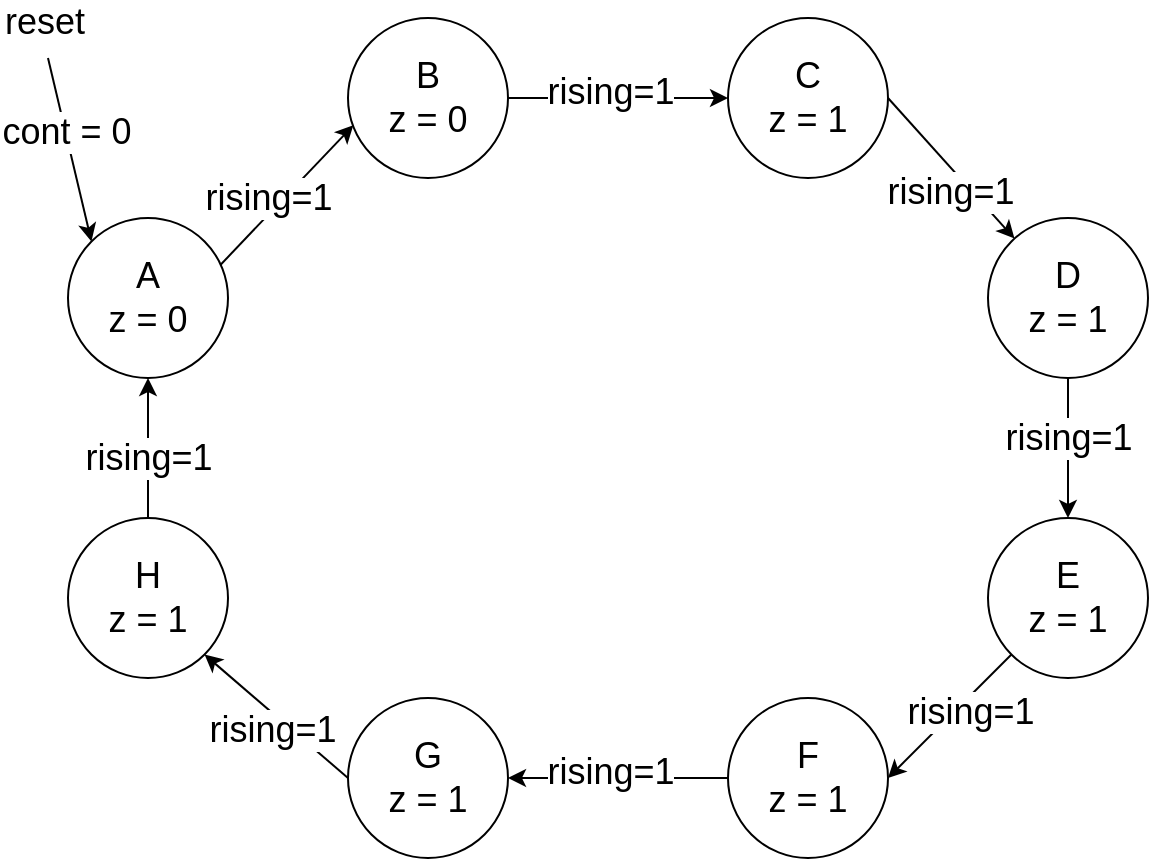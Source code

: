 <mxfile>
    <diagram id="UcV7zBs-6g5sqdMf0W3B" name="Page-1">
        <mxGraphModel dx="761" dy="523" grid="1" gridSize="10" guides="1" tooltips="1" connect="1" arrows="1" fold="1" page="1" pageScale="1" pageWidth="850" pageHeight="1100" math="0" shadow="0">
            <root>
                <mxCell id="0"/>
                <mxCell id="1" parent="0"/>
                <mxCell id="4" style="edgeStyle=none;html=1;entryX=0.033;entryY=0.671;entryDx=0;entryDy=0;entryPerimeter=0;" parent="1" target="29" edge="1">
                    <mxGeometry relative="1" as="geometry">
                        <mxPoint x="190" y="220" as="sourcePoint"/>
                        <mxPoint x="260" y="140" as="targetPoint"/>
                    </mxGeometry>
                </mxCell>
                <mxCell id="6" value="rising=1" style="edgeLabel;html=1;align=center;verticalAlign=middle;resizable=0;points=[];fontSize=18;" parent="4" vertex="1" connectable="0">
                    <mxGeometry x="-0.343" y="-3" relative="1" as="geometry">
                        <mxPoint x="4" y="-17" as="offset"/>
                    </mxGeometry>
                </mxCell>
                <mxCell id="2" value="&lt;font style=&quot;font-size: 18px&quot;&gt;A&lt;br&gt;z = 0&lt;/font&gt;" style="ellipse;whiteSpace=wrap;html=1;aspect=fixed;" parent="1" vertex="1">
                    <mxGeometry x="120" y="190" width="80" height="80" as="geometry"/>
                </mxCell>
                <mxCell id="11" value="" style="endArrow=classic;html=1;fontSize=18;entryX=0;entryY=0;entryDx=0;entryDy=0;" parent="1" edge="1" target="2">
                    <mxGeometry width="50" height="50" relative="1" as="geometry">
                        <mxPoint x="110" y="110" as="sourcePoint"/>
                        <mxPoint x="150" y="190" as="targetPoint"/>
                    </mxGeometry>
                </mxCell>
                <mxCell id="13" value="cont = 0" style="edgeLabel;html=1;align=center;verticalAlign=middle;resizable=0;points=[];fontSize=18;" parent="11" vertex="1" connectable="0">
                    <mxGeometry x="-0.204" y="-1" relative="1" as="geometry">
                        <mxPoint x="1" as="offset"/>
                    </mxGeometry>
                </mxCell>
                <mxCell id="12" value="reset" style="edgeLabel;html=1;align=center;verticalAlign=middle;resizable=0;points=[];fontSize=18;" parent="1" vertex="1" connectable="0">
                    <mxGeometry x="100.001" y="99.996" as="geometry">
                        <mxPoint x="8" y="-8" as="offset"/>
                    </mxGeometry>
                </mxCell>
                <mxCell id="31" style="edgeStyle=none;html=1;exitX=1;exitY=0.5;exitDx=0;exitDy=0;entryX=0;entryY=0.5;entryDx=0;entryDy=0;" edge="1" parent="1" source="29" target="30">
                    <mxGeometry relative="1" as="geometry"/>
                </mxCell>
                <mxCell id="29" value="&lt;font style=&quot;font-size: 18px&quot;&gt;B&lt;br&gt;z = 0&lt;/font&gt;" style="ellipse;whiteSpace=wrap;html=1;aspect=fixed;" vertex="1" parent="1">
                    <mxGeometry x="260" y="90" width="80" height="80" as="geometry"/>
                </mxCell>
                <mxCell id="35" style="edgeStyle=none;html=1;exitX=1;exitY=0.5;exitDx=0;exitDy=0;" edge="1" parent="1" source="30" target="34">
                    <mxGeometry relative="1" as="geometry"/>
                </mxCell>
                <mxCell id="30" value="&lt;font style=&quot;font-size: 18px&quot;&gt;C&lt;br&gt;z = 1&lt;/font&gt;" style="ellipse;whiteSpace=wrap;html=1;aspect=fixed;" vertex="1" parent="1">
                    <mxGeometry x="450" y="90" width="80" height="80" as="geometry"/>
                </mxCell>
                <mxCell id="32" value="rising=1" style="edgeLabel;html=1;align=center;verticalAlign=middle;resizable=0;points=[];fontSize=18;" vertex="1" connectable="0" parent="1">
                    <mxGeometry x="389.996" y="130.001" as="geometry">
                        <mxPoint x="1" y="-3" as="offset"/>
                    </mxGeometry>
                </mxCell>
                <mxCell id="51" style="edgeStyle=none;html=1;exitX=0.5;exitY=1;exitDx=0;exitDy=0;entryX=0.5;entryY=0;entryDx=0;entryDy=0;startArrow=none;startFill=0;endArrow=classic;endFill=1;" edge="1" parent="1" source="34" target="49">
                    <mxGeometry relative="1" as="geometry"/>
                </mxCell>
                <mxCell id="34" value="&lt;font style=&quot;font-size: 18px&quot;&gt;D&lt;br&gt;z = 1&lt;/font&gt;" style="ellipse;whiteSpace=wrap;html=1;aspect=fixed;" vertex="1" parent="1">
                    <mxGeometry x="580" y="190" width="80" height="80" as="geometry"/>
                </mxCell>
                <mxCell id="36" value="rising=1" style="edgeLabel;html=1;align=center;verticalAlign=middle;resizable=0;points=[];fontSize=18;" vertex="1" connectable="0" parent="1">
                    <mxGeometry x="559.996" y="180.001" as="geometry">
                        <mxPoint x="1" y="-3" as="offset"/>
                    </mxGeometry>
                </mxCell>
                <mxCell id="38" style="edgeStyle=none;html=1;entryX=0;entryY=0.5;entryDx=0;entryDy=0;endArrow=none;endFill=0;startArrow=classic;startFill=1;exitX=1;exitY=1;exitDx=0;exitDy=0;" edge="1" parent="1" target="45" source="40">
                    <mxGeometry relative="1" as="geometry">
                        <mxPoint x="200" y="400" as="sourcePoint"/>
                        <mxPoint x="260" y="310" as="targetPoint"/>
                    </mxGeometry>
                </mxCell>
                <mxCell id="39" value="rising=1" style="edgeLabel;html=1;align=center;verticalAlign=middle;resizable=0;points=[];fontSize=18;" vertex="1" connectable="0" parent="38">
                    <mxGeometry x="-0.343" y="-3" relative="1" as="geometry">
                        <mxPoint x="12" y="15" as="offset"/>
                    </mxGeometry>
                </mxCell>
                <mxCell id="52" style="edgeStyle=none;html=1;exitX=0.5;exitY=0;exitDx=0;exitDy=0;entryX=0.5;entryY=1;entryDx=0;entryDy=0;startArrow=none;startFill=0;endArrow=classic;endFill=1;" edge="1" parent="1" source="40" target="2">
                    <mxGeometry relative="1" as="geometry"/>
                </mxCell>
                <mxCell id="40" value="&lt;font style=&quot;font-size: 18px&quot;&gt;H&lt;br&gt;z = 1&lt;/font&gt;" style="ellipse;whiteSpace=wrap;html=1;aspect=fixed;" vertex="1" parent="1">
                    <mxGeometry x="120" y="340" width="80" height="80" as="geometry"/>
                </mxCell>
                <mxCell id="44" style="edgeStyle=none;html=1;exitX=1;exitY=0.5;exitDx=0;exitDy=0;entryX=0;entryY=0.5;entryDx=0;entryDy=0;endArrow=none;endFill=0;startArrow=classic;startFill=1;" edge="1" parent="1" source="45" target="47">
                    <mxGeometry relative="1" as="geometry"/>
                </mxCell>
                <mxCell id="45" value="&lt;font style=&quot;font-size: 18px&quot;&gt;G&lt;br&gt;z = 1&lt;/font&gt;" style="ellipse;whiteSpace=wrap;html=1;aspect=fixed;" vertex="1" parent="1">
                    <mxGeometry x="260" y="430" width="80" height="80" as="geometry"/>
                </mxCell>
                <mxCell id="46" style="edgeStyle=none;html=1;exitX=1;exitY=0.5;exitDx=0;exitDy=0;endArrow=none;endFill=0;startArrow=classic;startFill=1;" edge="1" parent="1" source="47" target="49">
                    <mxGeometry relative="1" as="geometry"/>
                </mxCell>
                <mxCell id="47" value="&lt;font style=&quot;font-size: 18px&quot;&gt;F&lt;br&gt;z = 1&lt;/font&gt;" style="ellipse;whiteSpace=wrap;html=1;aspect=fixed;" vertex="1" parent="1">
                    <mxGeometry x="450" y="430" width="80" height="80" as="geometry"/>
                </mxCell>
                <mxCell id="48" value="rising=1" style="edgeLabel;html=1;align=center;verticalAlign=middle;resizable=0;points=[];fontSize=18;" vertex="1" connectable="0" parent="1">
                    <mxGeometry x="389.996" y="470.001" as="geometry">
                        <mxPoint x="1" y="-3" as="offset"/>
                    </mxGeometry>
                </mxCell>
                <mxCell id="49" value="&lt;font style=&quot;font-size: 18px&quot;&gt;E&lt;br&gt;z = 1&lt;/font&gt;" style="ellipse;whiteSpace=wrap;html=1;aspect=fixed;" vertex="1" parent="1">
                    <mxGeometry x="580" y="340" width="80" height="80" as="geometry"/>
                </mxCell>
                <mxCell id="50" value="rising=1" style="edgeLabel;html=1;align=center;verticalAlign=middle;resizable=0;points=[];fontSize=18;" vertex="1" connectable="0" parent="1">
                    <mxGeometry x="569.996" y="440.001" as="geometry">
                        <mxPoint x="1" y="-3" as="offset"/>
                    </mxGeometry>
                </mxCell>
                <mxCell id="53" value="rising=1" style="edgeLabel;html=1;align=center;verticalAlign=middle;resizable=0;points=[];fontSize=18;" vertex="1" connectable="0" parent="1">
                    <mxGeometry x="159.998" y="310.0" as="geometry"/>
                </mxCell>
                <mxCell id="54" value="rising=1" style="edgeLabel;html=1;align=center;verticalAlign=middle;resizable=0;points=[];fontSize=18;" vertex="1" connectable="0" parent="1">
                    <mxGeometry x="619.998" y="300.0" as="geometry"/>
                </mxCell>
            </root>
        </mxGraphModel>
    </diagram>
</mxfile>